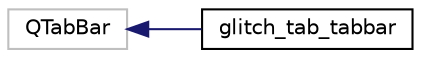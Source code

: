 digraph "Graphical Class Hierarchy"
{
 // LATEX_PDF_SIZE
  edge [fontname="Helvetica",fontsize="10",labelfontname="Helvetica",labelfontsize="10"];
  node [fontname="Helvetica",fontsize="10",shape=record];
  rankdir="LR";
  Node26 [label="QTabBar",height=0.2,width=0.4,color="grey75", fillcolor="white", style="filled",tooltip=" "];
  Node26 -> Node0 [dir="back",color="midnightblue",fontsize="10",style="solid",fontname="Helvetica"];
  Node0 [label="glitch_tab_tabbar",height=0.2,width=0.4,color="black", fillcolor="white", style="filled",URL="$classglitch__tab__tabbar.html",tooltip=" "];
}
